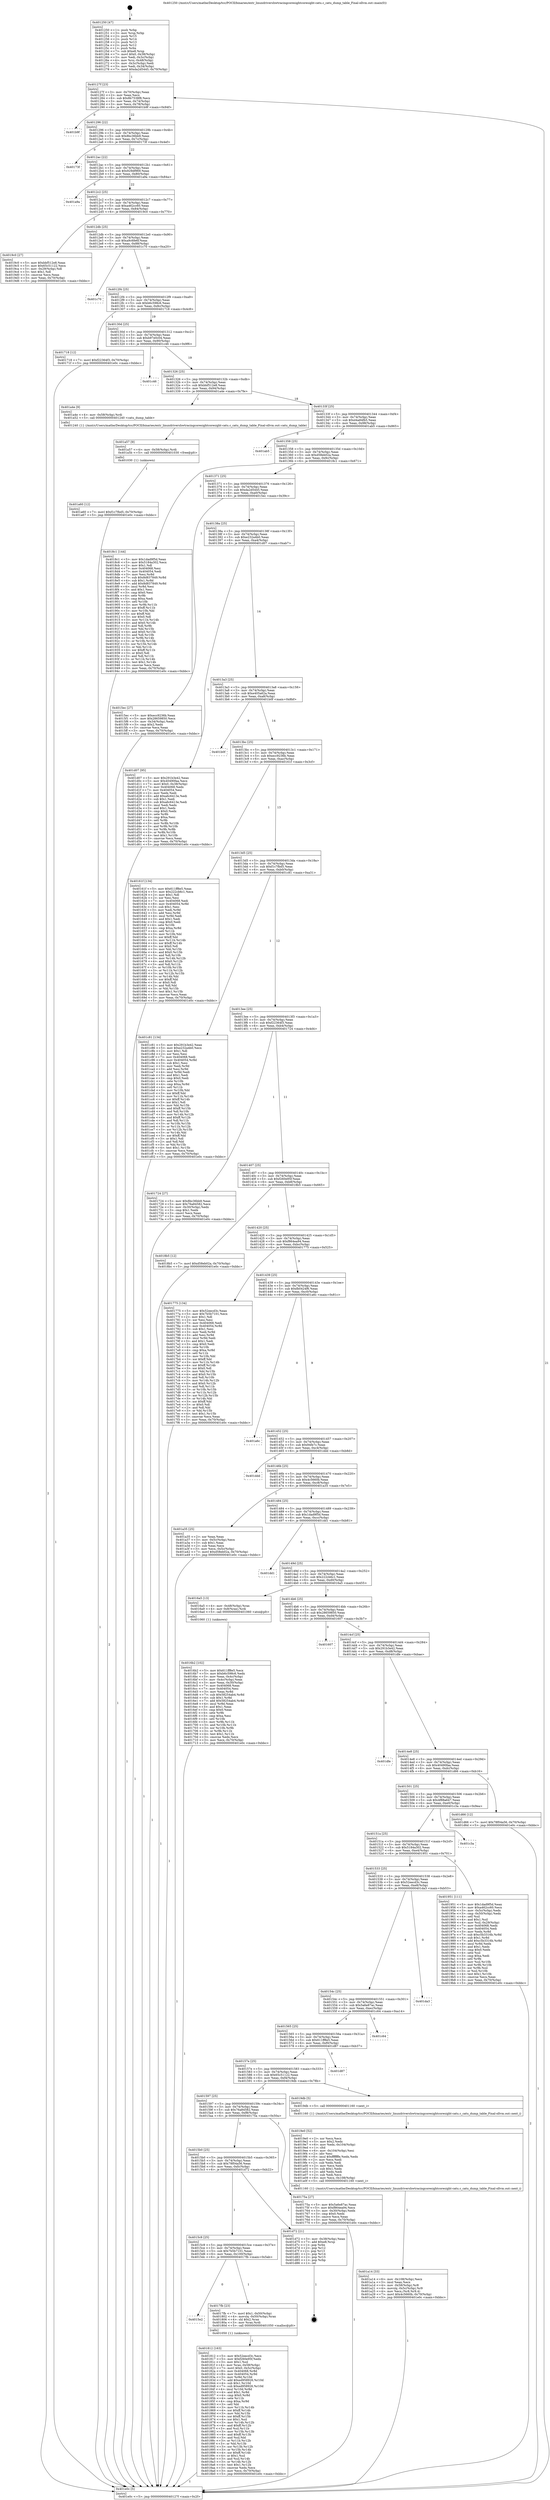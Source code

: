 digraph "0x401250" {
  label = "0x401250 (/mnt/c/Users/mathe/Desktop/tcc/POCII/binaries/extr_linuxdrivershwtracingcoresightcoresight-catu.c_catu_dump_table_Final-ollvm.out::main(0))"
  labelloc = "t"
  node[shape=record]

  Entry [label="",width=0.3,height=0.3,shape=circle,fillcolor=black,style=filled]
  "0x40127f" [label="{
     0x40127f [23]\l
     | [instrs]\l
     &nbsp;&nbsp;0x40127f \<+3\>: mov -0x70(%rbp),%eax\l
     &nbsp;&nbsp;0x401282 \<+2\>: mov %eax,%ecx\l
     &nbsp;&nbsp;0x401284 \<+6\>: sub $0x8b7538f8,%ecx\l
     &nbsp;&nbsp;0x40128a \<+3\>: mov %eax,-0x74(%rbp)\l
     &nbsp;&nbsp;0x40128d \<+3\>: mov %ecx,-0x78(%rbp)\l
     &nbsp;&nbsp;0x401290 \<+6\>: je 0000000000401b9f \<main+0x94f\>\l
  }"]
  "0x401b9f" [label="{
     0x401b9f\l
  }", style=dashed]
  "0x401296" [label="{
     0x401296 [22]\l
     | [instrs]\l
     &nbsp;&nbsp;0x401296 \<+5\>: jmp 000000000040129b \<main+0x4b\>\l
     &nbsp;&nbsp;0x40129b \<+3\>: mov -0x74(%rbp),%eax\l
     &nbsp;&nbsp;0x40129e \<+5\>: sub $0x8bc36bb9,%eax\l
     &nbsp;&nbsp;0x4012a3 \<+3\>: mov %eax,-0x7c(%rbp)\l
     &nbsp;&nbsp;0x4012a6 \<+6\>: je 000000000040173f \<main+0x4ef\>\l
  }"]
  Exit [label="",width=0.3,height=0.3,shape=circle,fillcolor=black,style=filled,peripheries=2]
  "0x40173f" [label="{
     0x40173f\l
  }", style=dashed]
  "0x4012ac" [label="{
     0x4012ac [22]\l
     | [instrs]\l
     &nbsp;&nbsp;0x4012ac \<+5\>: jmp 00000000004012b1 \<main+0x61\>\l
     &nbsp;&nbsp;0x4012b1 \<+3\>: mov -0x74(%rbp),%eax\l
     &nbsp;&nbsp;0x4012b4 \<+5\>: sub $0x929df969,%eax\l
     &nbsp;&nbsp;0x4012b9 \<+3\>: mov %eax,-0x80(%rbp)\l
     &nbsp;&nbsp;0x4012bc \<+6\>: je 0000000000401a9a \<main+0x84a\>\l
  }"]
  "0x401a60" [label="{
     0x401a60 [12]\l
     | [instrs]\l
     &nbsp;&nbsp;0x401a60 \<+7\>: movl $0xf1c7fbd5,-0x70(%rbp)\l
     &nbsp;&nbsp;0x401a67 \<+5\>: jmp 0000000000401e0c \<main+0xbbc\>\l
  }"]
  "0x401a9a" [label="{
     0x401a9a\l
  }", style=dashed]
  "0x4012c2" [label="{
     0x4012c2 [25]\l
     | [instrs]\l
     &nbsp;&nbsp;0x4012c2 \<+5\>: jmp 00000000004012c7 \<main+0x77\>\l
     &nbsp;&nbsp;0x4012c7 \<+3\>: mov -0x74(%rbp),%eax\l
     &nbsp;&nbsp;0x4012ca \<+5\>: sub $0xa462cc60,%eax\l
     &nbsp;&nbsp;0x4012cf \<+6\>: mov %eax,-0x84(%rbp)\l
     &nbsp;&nbsp;0x4012d5 \<+6\>: je 00000000004019c0 \<main+0x770\>\l
  }"]
  "0x401a57" [label="{
     0x401a57 [9]\l
     | [instrs]\l
     &nbsp;&nbsp;0x401a57 \<+4\>: mov -0x58(%rbp),%rdi\l
     &nbsp;&nbsp;0x401a5b \<+5\>: call 0000000000401030 \<free@plt\>\l
     | [calls]\l
     &nbsp;&nbsp;0x401030 \{1\} (unknown)\l
  }"]
  "0x4019c0" [label="{
     0x4019c0 [27]\l
     | [instrs]\l
     &nbsp;&nbsp;0x4019c0 \<+5\>: mov $0xbbf512e8,%eax\l
     &nbsp;&nbsp;0x4019c5 \<+5\>: mov $0x65c51122,%ecx\l
     &nbsp;&nbsp;0x4019ca \<+3\>: mov -0x29(%rbp),%dl\l
     &nbsp;&nbsp;0x4019cd \<+3\>: test $0x1,%dl\l
     &nbsp;&nbsp;0x4019d0 \<+3\>: cmovne %ecx,%eax\l
     &nbsp;&nbsp;0x4019d3 \<+3\>: mov %eax,-0x70(%rbp)\l
     &nbsp;&nbsp;0x4019d6 \<+5\>: jmp 0000000000401e0c \<main+0xbbc\>\l
  }"]
  "0x4012db" [label="{
     0x4012db [25]\l
     | [instrs]\l
     &nbsp;&nbsp;0x4012db \<+5\>: jmp 00000000004012e0 \<main+0x90\>\l
     &nbsp;&nbsp;0x4012e0 \<+3\>: mov -0x74(%rbp),%eax\l
     &nbsp;&nbsp;0x4012e3 \<+5\>: sub $0xa9c6fe6f,%eax\l
     &nbsp;&nbsp;0x4012e8 \<+6\>: mov %eax,-0x88(%rbp)\l
     &nbsp;&nbsp;0x4012ee \<+6\>: je 0000000000401c70 \<main+0xa20\>\l
  }"]
  "0x401a14" [label="{
     0x401a14 [33]\l
     | [instrs]\l
     &nbsp;&nbsp;0x401a14 \<+6\>: mov -0x108(%rbp),%ecx\l
     &nbsp;&nbsp;0x401a1a \<+3\>: imul %eax,%ecx\l
     &nbsp;&nbsp;0x401a1d \<+4\>: mov -0x58(%rbp),%r8\l
     &nbsp;&nbsp;0x401a21 \<+4\>: movslq -0x5c(%rbp),%r9\l
     &nbsp;&nbsp;0x401a25 \<+4\>: mov %ecx,(%r8,%r9,4)\l
     &nbsp;&nbsp;0x401a29 \<+7\>: movl $0x4c5660b,-0x70(%rbp)\l
     &nbsp;&nbsp;0x401a30 \<+5\>: jmp 0000000000401e0c \<main+0xbbc\>\l
  }"]
  "0x401c70" [label="{
     0x401c70\l
  }", style=dashed]
  "0x4012f4" [label="{
     0x4012f4 [25]\l
     | [instrs]\l
     &nbsp;&nbsp;0x4012f4 \<+5\>: jmp 00000000004012f9 \<main+0xa9\>\l
     &nbsp;&nbsp;0x4012f9 \<+3\>: mov -0x74(%rbp),%eax\l
     &nbsp;&nbsp;0x4012fc \<+5\>: sub $0xb6c598c6,%eax\l
     &nbsp;&nbsp;0x401301 \<+6\>: mov %eax,-0x8c(%rbp)\l
     &nbsp;&nbsp;0x401307 \<+6\>: je 0000000000401718 \<main+0x4c8\>\l
  }"]
  "0x4019e0" [label="{
     0x4019e0 [52]\l
     | [instrs]\l
     &nbsp;&nbsp;0x4019e0 \<+2\>: xor %ecx,%ecx\l
     &nbsp;&nbsp;0x4019e2 \<+5\>: mov $0x2,%edx\l
     &nbsp;&nbsp;0x4019e7 \<+6\>: mov %edx,-0x104(%rbp)\l
     &nbsp;&nbsp;0x4019ed \<+1\>: cltd\l
     &nbsp;&nbsp;0x4019ee \<+6\>: mov -0x104(%rbp),%esi\l
     &nbsp;&nbsp;0x4019f4 \<+2\>: idiv %esi\l
     &nbsp;&nbsp;0x4019f6 \<+6\>: imul $0xfffffffe,%edx,%edx\l
     &nbsp;&nbsp;0x4019fc \<+2\>: mov %ecx,%edi\l
     &nbsp;&nbsp;0x4019fe \<+2\>: sub %edx,%edi\l
     &nbsp;&nbsp;0x401a00 \<+2\>: mov %ecx,%edx\l
     &nbsp;&nbsp;0x401a02 \<+3\>: sub $0x1,%edx\l
     &nbsp;&nbsp;0x401a05 \<+2\>: add %edx,%edi\l
     &nbsp;&nbsp;0x401a07 \<+2\>: sub %edi,%ecx\l
     &nbsp;&nbsp;0x401a09 \<+6\>: mov %ecx,-0x108(%rbp)\l
     &nbsp;&nbsp;0x401a0f \<+5\>: call 0000000000401160 \<next_i\>\l
     | [calls]\l
     &nbsp;&nbsp;0x401160 \{1\} (/mnt/c/Users/mathe/Desktop/tcc/POCII/binaries/extr_linuxdrivershwtracingcoresightcoresight-catu.c_catu_dump_table_Final-ollvm.out::next_i)\l
  }"]
  "0x401718" [label="{
     0x401718 [12]\l
     | [instrs]\l
     &nbsp;&nbsp;0x401718 \<+7\>: movl $0xf22364f3,-0x70(%rbp)\l
     &nbsp;&nbsp;0x40171f \<+5\>: jmp 0000000000401e0c \<main+0xbbc\>\l
  }"]
  "0x40130d" [label="{
     0x40130d [25]\l
     | [instrs]\l
     &nbsp;&nbsp;0x40130d \<+5\>: jmp 0000000000401312 \<main+0xc2\>\l
     &nbsp;&nbsp;0x401312 \<+3\>: mov -0x74(%rbp),%eax\l
     &nbsp;&nbsp;0x401315 \<+5\>: sub $0xb97e0c04,%eax\l
     &nbsp;&nbsp;0x40131a \<+6\>: mov %eax,-0x90(%rbp)\l
     &nbsp;&nbsp;0x401320 \<+6\>: je 0000000000401c46 \<main+0x9f6\>\l
  }"]
  "0x401812" [label="{
     0x401812 [163]\l
     | [instrs]\l
     &nbsp;&nbsp;0x401812 \<+5\>: mov $0x52eecd3c,%ecx\l
     &nbsp;&nbsp;0x401817 \<+5\>: mov $0xf260e95f,%edx\l
     &nbsp;&nbsp;0x40181c \<+3\>: mov $0x1,%sil\l
     &nbsp;&nbsp;0x40181f \<+4\>: mov %rax,-0x58(%rbp)\l
     &nbsp;&nbsp;0x401823 \<+7\>: movl $0x0,-0x5c(%rbp)\l
     &nbsp;&nbsp;0x40182a \<+8\>: mov 0x404068,%r8d\l
     &nbsp;&nbsp;0x401832 \<+8\>: mov 0x404054,%r9d\l
     &nbsp;&nbsp;0x40183a \<+3\>: mov %r8d,%r10d\l
     &nbsp;&nbsp;0x40183d \<+7\>: add $0xed958926,%r10d\l
     &nbsp;&nbsp;0x401844 \<+4\>: sub $0x1,%r10d\l
     &nbsp;&nbsp;0x401848 \<+7\>: sub $0xed958926,%r10d\l
     &nbsp;&nbsp;0x40184f \<+4\>: imul %r10d,%r8d\l
     &nbsp;&nbsp;0x401853 \<+4\>: and $0x1,%r8d\l
     &nbsp;&nbsp;0x401857 \<+4\>: cmp $0x0,%r8d\l
     &nbsp;&nbsp;0x40185b \<+4\>: sete %r11b\l
     &nbsp;&nbsp;0x40185f \<+4\>: cmp $0xa,%r9d\l
     &nbsp;&nbsp;0x401863 \<+3\>: setl %bl\l
     &nbsp;&nbsp;0x401866 \<+3\>: mov %r11b,%r14b\l
     &nbsp;&nbsp;0x401869 \<+4\>: xor $0xff,%r14b\l
     &nbsp;&nbsp;0x40186d \<+3\>: mov %bl,%r15b\l
     &nbsp;&nbsp;0x401870 \<+4\>: xor $0xff,%r15b\l
     &nbsp;&nbsp;0x401874 \<+4\>: xor $0x1,%sil\l
     &nbsp;&nbsp;0x401878 \<+3\>: mov %r14b,%r12b\l
     &nbsp;&nbsp;0x40187b \<+4\>: and $0xff,%r12b\l
     &nbsp;&nbsp;0x40187f \<+3\>: and %sil,%r11b\l
     &nbsp;&nbsp;0x401882 \<+3\>: mov %r15b,%r13b\l
     &nbsp;&nbsp;0x401885 \<+4\>: and $0xff,%r13b\l
     &nbsp;&nbsp;0x401889 \<+3\>: and %sil,%bl\l
     &nbsp;&nbsp;0x40188c \<+3\>: or %r11b,%r12b\l
     &nbsp;&nbsp;0x40188f \<+3\>: or %bl,%r13b\l
     &nbsp;&nbsp;0x401892 \<+3\>: xor %r13b,%r12b\l
     &nbsp;&nbsp;0x401895 \<+3\>: or %r15b,%r14b\l
     &nbsp;&nbsp;0x401898 \<+4\>: xor $0xff,%r14b\l
     &nbsp;&nbsp;0x40189c \<+4\>: or $0x1,%sil\l
     &nbsp;&nbsp;0x4018a0 \<+3\>: and %sil,%r14b\l
     &nbsp;&nbsp;0x4018a3 \<+3\>: or %r14b,%r12b\l
     &nbsp;&nbsp;0x4018a6 \<+4\>: test $0x1,%r12b\l
     &nbsp;&nbsp;0x4018aa \<+3\>: cmovne %edx,%ecx\l
     &nbsp;&nbsp;0x4018ad \<+3\>: mov %ecx,-0x70(%rbp)\l
     &nbsp;&nbsp;0x4018b0 \<+5\>: jmp 0000000000401e0c \<main+0xbbc\>\l
  }"]
  "0x401c46" [label="{
     0x401c46\l
  }", style=dashed]
  "0x401326" [label="{
     0x401326 [25]\l
     | [instrs]\l
     &nbsp;&nbsp;0x401326 \<+5\>: jmp 000000000040132b \<main+0xdb\>\l
     &nbsp;&nbsp;0x40132b \<+3\>: mov -0x74(%rbp),%eax\l
     &nbsp;&nbsp;0x40132e \<+5\>: sub $0xbbf512e8,%eax\l
     &nbsp;&nbsp;0x401333 \<+6\>: mov %eax,-0x94(%rbp)\l
     &nbsp;&nbsp;0x401339 \<+6\>: je 0000000000401a4e \<main+0x7fe\>\l
  }"]
  "0x4015e2" [label="{
     0x4015e2\l
  }", style=dashed]
  "0x401a4e" [label="{
     0x401a4e [9]\l
     | [instrs]\l
     &nbsp;&nbsp;0x401a4e \<+4\>: mov -0x58(%rbp),%rdi\l
     &nbsp;&nbsp;0x401a52 \<+5\>: call 0000000000401240 \<catu_dump_table\>\l
     | [calls]\l
     &nbsp;&nbsp;0x401240 \{1\} (/mnt/c/Users/mathe/Desktop/tcc/POCII/binaries/extr_linuxdrivershwtracingcoresightcoresight-catu.c_catu_dump_table_Final-ollvm.out::catu_dump_table)\l
  }"]
  "0x40133f" [label="{
     0x40133f [25]\l
     | [instrs]\l
     &nbsp;&nbsp;0x40133f \<+5\>: jmp 0000000000401344 \<main+0xf4\>\l
     &nbsp;&nbsp;0x401344 \<+3\>: mov -0x74(%rbp),%eax\l
     &nbsp;&nbsp;0x401347 \<+5\>: sub $0xd4a84fb5,%eax\l
     &nbsp;&nbsp;0x40134c \<+6\>: mov %eax,-0x98(%rbp)\l
     &nbsp;&nbsp;0x401352 \<+6\>: je 0000000000401ab5 \<main+0x865\>\l
  }"]
  "0x4017fb" [label="{
     0x4017fb [23]\l
     | [instrs]\l
     &nbsp;&nbsp;0x4017fb \<+7\>: movl $0x1,-0x50(%rbp)\l
     &nbsp;&nbsp;0x401802 \<+4\>: movslq -0x50(%rbp),%rax\l
     &nbsp;&nbsp;0x401806 \<+4\>: shl $0x2,%rax\l
     &nbsp;&nbsp;0x40180a \<+3\>: mov %rax,%rdi\l
     &nbsp;&nbsp;0x40180d \<+5\>: call 0000000000401050 \<malloc@plt\>\l
     | [calls]\l
     &nbsp;&nbsp;0x401050 \{1\} (unknown)\l
  }"]
  "0x401ab5" [label="{
     0x401ab5\l
  }", style=dashed]
  "0x401358" [label="{
     0x401358 [25]\l
     | [instrs]\l
     &nbsp;&nbsp;0x401358 \<+5\>: jmp 000000000040135d \<main+0x10d\>\l
     &nbsp;&nbsp;0x40135d \<+3\>: mov -0x74(%rbp),%eax\l
     &nbsp;&nbsp;0x401360 \<+5\>: sub $0xd58eb02a,%eax\l
     &nbsp;&nbsp;0x401365 \<+6\>: mov %eax,-0x9c(%rbp)\l
     &nbsp;&nbsp;0x40136b \<+6\>: je 00000000004018c1 \<main+0x671\>\l
  }"]
  "0x4015c9" [label="{
     0x4015c9 [25]\l
     | [instrs]\l
     &nbsp;&nbsp;0x4015c9 \<+5\>: jmp 00000000004015ce \<main+0x37e\>\l
     &nbsp;&nbsp;0x4015ce \<+3\>: mov -0x74(%rbp),%eax\l
     &nbsp;&nbsp;0x4015d1 \<+5\>: sub $0x7b5b7101,%eax\l
     &nbsp;&nbsp;0x4015d6 \<+6\>: mov %eax,-0x100(%rbp)\l
     &nbsp;&nbsp;0x4015dc \<+6\>: je 00000000004017fb \<main+0x5ab\>\l
  }"]
  "0x4018c1" [label="{
     0x4018c1 [144]\l
     | [instrs]\l
     &nbsp;&nbsp;0x4018c1 \<+5\>: mov $0x1dad9f5d,%eax\l
     &nbsp;&nbsp;0x4018c6 \<+5\>: mov $0x5184a302,%ecx\l
     &nbsp;&nbsp;0x4018cb \<+2\>: mov $0x1,%dl\l
     &nbsp;&nbsp;0x4018cd \<+7\>: mov 0x404068,%esi\l
     &nbsp;&nbsp;0x4018d4 \<+7\>: mov 0x404054,%edi\l
     &nbsp;&nbsp;0x4018db \<+3\>: mov %esi,%r8d\l
     &nbsp;&nbsp;0x4018de \<+7\>: sub $0x8d837849,%r8d\l
     &nbsp;&nbsp;0x4018e5 \<+4\>: sub $0x1,%r8d\l
     &nbsp;&nbsp;0x4018e9 \<+7\>: add $0x8d837849,%r8d\l
     &nbsp;&nbsp;0x4018f0 \<+4\>: imul %r8d,%esi\l
     &nbsp;&nbsp;0x4018f4 \<+3\>: and $0x1,%esi\l
     &nbsp;&nbsp;0x4018f7 \<+3\>: cmp $0x0,%esi\l
     &nbsp;&nbsp;0x4018fa \<+4\>: sete %r9b\l
     &nbsp;&nbsp;0x4018fe \<+3\>: cmp $0xa,%edi\l
     &nbsp;&nbsp;0x401901 \<+4\>: setl %r10b\l
     &nbsp;&nbsp;0x401905 \<+3\>: mov %r9b,%r11b\l
     &nbsp;&nbsp;0x401908 \<+4\>: xor $0xff,%r11b\l
     &nbsp;&nbsp;0x40190c \<+3\>: mov %r10b,%bl\l
     &nbsp;&nbsp;0x40190f \<+3\>: xor $0xff,%bl\l
     &nbsp;&nbsp;0x401912 \<+3\>: xor $0x0,%dl\l
     &nbsp;&nbsp;0x401915 \<+3\>: mov %r11b,%r14b\l
     &nbsp;&nbsp;0x401918 \<+4\>: and $0x0,%r14b\l
     &nbsp;&nbsp;0x40191c \<+3\>: and %dl,%r9b\l
     &nbsp;&nbsp;0x40191f \<+3\>: mov %bl,%r15b\l
     &nbsp;&nbsp;0x401922 \<+4\>: and $0x0,%r15b\l
     &nbsp;&nbsp;0x401926 \<+3\>: and %dl,%r10b\l
     &nbsp;&nbsp;0x401929 \<+3\>: or %r9b,%r14b\l
     &nbsp;&nbsp;0x40192c \<+3\>: or %r10b,%r15b\l
     &nbsp;&nbsp;0x40192f \<+3\>: xor %r15b,%r14b\l
     &nbsp;&nbsp;0x401932 \<+3\>: or %bl,%r11b\l
     &nbsp;&nbsp;0x401935 \<+4\>: xor $0xff,%r11b\l
     &nbsp;&nbsp;0x401939 \<+3\>: or $0x0,%dl\l
     &nbsp;&nbsp;0x40193c \<+3\>: and %dl,%r11b\l
     &nbsp;&nbsp;0x40193f \<+3\>: or %r11b,%r14b\l
     &nbsp;&nbsp;0x401942 \<+4\>: test $0x1,%r14b\l
     &nbsp;&nbsp;0x401946 \<+3\>: cmovne %ecx,%eax\l
     &nbsp;&nbsp;0x401949 \<+3\>: mov %eax,-0x70(%rbp)\l
     &nbsp;&nbsp;0x40194c \<+5\>: jmp 0000000000401e0c \<main+0xbbc\>\l
  }"]
  "0x401371" [label="{
     0x401371 [25]\l
     | [instrs]\l
     &nbsp;&nbsp;0x401371 \<+5\>: jmp 0000000000401376 \<main+0x126\>\l
     &nbsp;&nbsp;0x401376 \<+3\>: mov -0x74(%rbp),%eax\l
     &nbsp;&nbsp;0x401379 \<+5\>: sub $0xda2d5445,%eax\l
     &nbsp;&nbsp;0x40137e \<+6\>: mov %eax,-0xa0(%rbp)\l
     &nbsp;&nbsp;0x401384 \<+6\>: je 00000000004015ec \<main+0x39c\>\l
  }"]
  "0x401d72" [label="{
     0x401d72 [21]\l
     | [instrs]\l
     &nbsp;&nbsp;0x401d72 \<+3\>: mov -0x38(%rbp),%eax\l
     &nbsp;&nbsp;0x401d75 \<+7\>: add $0xe8,%rsp\l
     &nbsp;&nbsp;0x401d7c \<+1\>: pop %rbx\l
     &nbsp;&nbsp;0x401d7d \<+2\>: pop %r12\l
     &nbsp;&nbsp;0x401d7f \<+2\>: pop %r13\l
     &nbsp;&nbsp;0x401d81 \<+2\>: pop %r14\l
     &nbsp;&nbsp;0x401d83 \<+2\>: pop %r15\l
     &nbsp;&nbsp;0x401d85 \<+1\>: pop %rbp\l
     &nbsp;&nbsp;0x401d86 \<+1\>: ret\l
  }"]
  "0x4015ec" [label="{
     0x4015ec [27]\l
     | [instrs]\l
     &nbsp;&nbsp;0x4015ec \<+5\>: mov $0xecc9236b,%eax\l
     &nbsp;&nbsp;0x4015f1 \<+5\>: mov $0x28659850,%ecx\l
     &nbsp;&nbsp;0x4015f6 \<+3\>: mov -0x34(%rbp),%edx\l
     &nbsp;&nbsp;0x4015f9 \<+3\>: cmp $0x2,%edx\l
     &nbsp;&nbsp;0x4015fc \<+3\>: cmovne %ecx,%eax\l
     &nbsp;&nbsp;0x4015ff \<+3\>: mov %eax,-0x70(%rbp)\l
     &nbsp;&nbsp;0x401602 \<+5\>: jmp 0000000000401e0c \<main+0xbbc\>\l
  }"]
  "0x40138a" [label="{
     0x40138a [25]\l
     | [instrs]\l
     &nbsp;&nbsp;0x40138a \<+5\>: jmp 000000000040138f \<main+0x13f\>\l
     &nbsp;&nbsp;0x40138f \<+3\>: mov -0x74(%rbp),%eax\l
     &nbsp;&nbsp;0x401392 \<+5\>: sub $0xe232a4b0,%eax\l
     &nbsp;&nbsp;0x401397 \<+6\>: mov %eax,-0xa4(%rbp)\l
     &nbsp;&nbsp;0x40139d \<+6\>: je 0000000000401d07 \<main+0xab7\>\l
  }"]
  "0x401e0c" [label="{
     0x401e0c [5]\l
     | [instrs]\l
     &nbsp;&nbsp;0x401e0c \<+5\>: jmp 000000000040127f \<main+0x2f\>\l
  }"]
  "0x401250" [label="{
     0x401250 [47]\l
     | [instrs]\l
     &nbsp;&nbsp;0x401250 \<+1\>: push %rbp\l
     &nbsp;&nbsp;0x401251 \<+3\>: mov %rsp,%rbp\l
     &nbsp;&nbsp;0x401254 \<+2\>: push %r15\l
     &nbsp;&nbsp;0x401256 \<+2\>: push %r14\l
     &nbsp;&nbsp;0x401258 \<+2\>: push %r13\l
     &nbsp;&nbsp;0x40125a \<+2\>: push %r12\l
     &nbsp;&nbsp;0x40125c \<+1\>: push %rbx\l
     &nbsp;&nbsp;0x40125d \<+7\>: sub $0xe8,%rsp\l
     &nbsp;&nbsp;0x401264 \<+7\>: movl $0x0,-0x38(%rbp)\l
     &nbsp;&nbsp;0x40126b \<+3\>: mov %edi,-0x3c(%rbp)\l
     &nbsp;&nbsp;0x40126e \<+4\>: mov %rsi,-0x48(%rbp)\l
     &nbsp;&nbsp;0x401272 \<+3\>: mov -0x3c(%rbp),%edi\l
     &nbsp;&nbsp;0x401275 \<+3\>: mov %edi,-0x34(%rbp)\l
     &nbsp;&nbsp;0x401278 \<+7\>: movl $0xda2d5445,-0x70(%rbp)\l
  }"]
  "0x4015b0" [label="{
     0x4015b0 [25]\l
     | [instrs]\l
     &nbsp;&nbsp;0x4015b0 \<+5\>: jmp 00000000004015b5 \<main+0x365\>\l
     &nbsp;&nbsp;0x4015b5 \<+3\>: mov -0x74(%rbp),%eax\l
     &nbsp;&nbsp;0x4015b8 \<+5\>: sub $0x78f04a56,%eax\l
     &nbsp;&nbsp;0x4015bd \<+6\>: mov %eax,-0xfc(%rbp)\l
     &nbsp;&nbsp;0x4015c3 \<+6\>: je 0000000000401d72 \<main+0xb22\>\l
  }"]
  "0x401d07" [label="{
     0x401d07 [95]\l
     | [instrs]\l
     &nbsp;&nbsp;0x401d07 \<+5\>: mov $0x291b3e42,%eax\l
     &nbsp;&nbsp;0x401d0c \<+5\>: mov $0x40490faa,%ecx\l
     &nbsp;&nbsp;0x401d11 \<+7\>: movl $0x0,-0x38(%rbp)\l
     &nbsp;&nbsp;0x401d18 \<+7\>: mov 0x404068,%edx\l
     &nbsp;&nbsp;0x401d1f \<+7\>: mov 0x404054,%esi\l
     &nbsp;&nbsp;0x401d26 \<+2\>: mov %edx,%edi\l
     &nbsp;&nbsp;0x401d28 \<+6\>: add $0xa6c6413e,%edi\l
     &nbsp;&nbsp;0x401d2e \<+3\>: sub $0x1,%edi\l
     &nbsp;&nbsp;0x401d31 \<+6\>: sub $0xa6c6413e,%edi\l
     &nbsp;&nbsp;0x401d37 \<+3\>: imul %edi,%edx\l
     &nbsp;&nbsp;0x401d3a \<+3\>: and $0x1,%edx\l
     &nbsp;&nbsp;0x401d3d \<+3\>: cmp $0x0,%edx\l
     &nbsp;&nbsp;0x401d40 \<+4\>: sete %r8b\l
     &nbsp;&nbsp;0x401d44 \<+3\>: cmp $0xa,%esi\l
     &nbsp;&nbsp;0x401d47 \<+4\>: setl %r9b\l
     &nbsp;&nbsp;0x401d4b \<+3\>: mov %r8b,%r10b\l
     &nbsp;&nbsp;0x401d4e \<+3\>: and %r9b,%r10b\l
     &nbsp;&nbsp;0x401d51 \<+3\>: xor %r9b,%r8b\l
     &nbsp;&nbsp;0x401d54 \<+3\>: or %r8b,%r10b\l
     &nbsp;&nbsp;0x401d57 \<+4\>: test $0x1,%r10b\l
     &nbsp;&nbsp;0x401d5b \<+3\>: cmovne %ecx,%eax\l
     &nbsp;&nbsp;0x401d5e \<+3\>: mov %eax,-0x70(%rbp)\l
     &nbsp;&nbsp;0x401d61 \<+5\>: jmp 0000000000401e0c \<main+0xbbc\>\l
  }"]
  "0x4013a3" [label="{
     0x4013a3 [25]\l
     | [instrs]\l
     &nbsp;&nbsp;0x4013a3 \<+5\>: jmp 00000000004013a8 \<main+0x158\>\l
     &nbsp;&nbsp;0x4013a8 \<+3\>: mov -0x74(%rbp),%eax\l
     &nbsp;&nbsp;0x4013ab \<+5\>: sub $0xe405a62a,%eax\l
     &nbsp;&nbsp;0x4013b0 \<+6\>: mov %eax,-0xa8(%rbp)\l
     &nbsp;&nbsp;0x4013b6 \<+6\>: je 0000000000401b0f \<main+0x8bf\>\l
  }"]
  "0x40175a" [label="{
     0x40175a [27]\l
     | [instrs]\l
     &nbsp;&nbsp;0x40175a \<+5\>: mov $0x5a6e87ac,%eax\l
     &nbsp;&nbsp;0x40175f \<+5\>: mov $0xf864ea94,%ecx\l
     &nbsp;&nbsp;0x401764 \<+3\>: mov -0x30(%rbp),%edx\l
     &nbsp;&nbsp;0x401767 \<+3\>: cmp $0x0,%edx\l
     &nbsp;&nbsp;0x40176a \<+3\>: cmove %ecx,%eax\l
     &nbsp;&nbsp;0x40176d \<+3\>: mov %eax,-0x70(%rbp)\l
     &nbsp;&nbsp;0x401770 \<+5\>: jmp 0000000000401e0c \<main+0xbbc\>\l
  }"]
  "0x401b0f" [label="{
     0x401b0f\l
  }", style=dashed]
  "0x4013bc" [label="{
     0x4013bc [25]\l
     | [instrs]\l
     &nbsp;&nbsp;0x4013bc \<+5\>: jmp 00000000004013c1 \<main+0x171\>\l
     &nbsp;&nbsp;0x4013c1 \<+3\>: mov -0x74(%rbp),%eax\l
     &nbsp;&nbsp;0x4013c4 \<+5\>: sub $0xecc9236b,%eax\l
     &nbsp;&nbsp;0x4013c9 \<+6\>: mov %eax,-0xac(%rbp)\l
     &nbsp;&nbsp;0x4013cf \<+6\>: je 000000000040161f \<main+0x3cf\>\l
  }"]
  "0x401597" [label="{
     0x401597 [25]\l
     | [instrs]\l
     &nbsp;&nbsp;0x401597 \<+5\>: jmp 000000000040159c \<main+0x34c\>\l
     &nbsp;&nbsp;0x40159c \<+3\>: mov -0x74(%rbp),%eax\l
     &nbsp;&nbsp;0x40159f \<+5\>: sub $0x76a84582,%eax\l
     &nbsp;&nbsp;0x4015a4 \<+6\>: mov %eax,-0xf8(%rbp)\l
     &nbsp;&nbsp;0x4015aa \<+6\>: je 000000000040175a \<main+0x50a\>\l
  }"]
  "0x40161f" [label="{
     0x40161f [134]\l
     | [instrs]\l
     &nbsp;&nbsp;0x40161f \<+5\>: mov $0x611ff8e5,%eax\l
     &nbsp;&nbsp;0x401624 \<+5\>: mov $0x222cb6c1,%ecx\l
     &nbsp;&nbsp;0x401629 \<+2\>: mov $0x1,%dl\l
     &nbsp;&nbsp;0x40162b \<+2\>: xor %esi,%esi\l
     &nbsp;&nbsp;0x40162d \<+7\>: mov 0x404068,%edi\l
     &nbsp;&nbsp;0x401634 \<+8\>: mov 0x404054,%r8d\l
     &nbsp;&nbsp;0x40163c \<+3\>: sub $0x1,%esi\l
     &nbsp;&nbsp;0x40163f \<+3\>: mov %edi,%r9d\l
     &nbsp;&nbsp;0x401642 \<+3\>: add %esi,%r9d\l
     &nbsp;&nbsp;0x401645 \<+4\>: imul %r9d,%edi\l
     &nbsp;&nbsp;0x401649 \<+3\>: and $0x1,%edi\l
     &nbsp;&nbsp;0x40164c \<+3\>: cmp $0x0,%edi\l
     &nbsp;&nbsp;0x40164f \<+4\>: sete %r10b\l
     &nbsp;&nbsp;0x401653 \<+4\>: cmp $0xa,%r8d\l
     &nbsp;&nbsp;0x401657 \<+4\>: setl %r11b\l
     &nbsp;&nbsp;0x40165b \<+3\>: mov %r10b,%bl\l
     &nbsp;&nbsp;0x40165e \<+3\>: xor $0xff,%bl\l
     &nbsp;&nbsp;0x401661 \<+3\>: mov %r11b,%r14b\l
     &nbsp;&nbsp;0x401664 \<+4\>: xor $0xff,%r14b\l
     &nbsp;&nbsp;0x401668 \<+3\>: xor $0x0,%dl\l
     &nbsp;&nbsp;0x40166b \<+3\>: mov %bl,%r15b\l
     &nbsp;&nbsp;0x40166e \<+4\>: and $0x0,%r15b\l
     &nbsp;&nbsp;0x401672 \<+3\>: and %dl,%r10b\l
     &nbsp;&nbsp;0x401675 \<+3\>: mov %r14b,%r12b\l
     &nbsp;&nbsp;0x401678 \<+4\>: and $0x0,%r12b\l
     &nbsp;&nbsp;0x40167c \<+3\>: and %dl,%r11b\l
     &nbsp;&nbsp;0x40167f \<+3\>: or %r10b,%r15b\l
     &nbsp;&nbsp;0x401682 \<+3\>: or %r11b,%r12b\l
     &nbsp;&nbsp;0x401685 \<+3\>: xor %r12b,%r15b\l
     &nbsp;&nbsp;0x401688 \<+3\>: or %r14b,%bl\l
     &nbsp;&nbsp;0x40168b \<+3\>: xor $0xff,%bl\l
     &nbsp;&nbsp;0x40168e \<+3\>: or $0x0,%dl\l
     &nbsp;&nbsp;0x401691 \<+2\>: and %dl,%bl\l
     &nbsp;&nbsp;0x401693 \<+3\>: or %bl,%r15b\l
     &nbsp;&nbsp;0x401696 \<+4\>: test $0x1,%r15b\l
     &nbsp;&nbsp;0x40169a \<+3\>: cmovne %ecx,%eax\l
     &nbsp;&nbsp;0x40169d \<+3\>: mov %eax,-0x70(%rbp)\l
     &nbsp;&nbsp;0x4016a0 \<+5\>: jmp 0000000000401e0c \<main+0xbbc\>\l
  }"]
  "0x4013d5" [label="{
     0x4013d5 [25]\l
     | [instrs]\l
     &nbsp;&nbsp;0x4013d5 \<+5\>: jmp 00000000004013da \<main+0x18a\>\l
     &nbsp;&nbsp;0x4013da \<+3\>: mov -0x74(%rbp),%eax\l
     &nbsp;&nbsp;0x4013dd \<+5\>: sub $0xf1c7fbd5,%eax\l
     &nbsp;&nbsp;0x4013e2 \<+6\>: mov %eax,-0xb0(%rbp)\l
     &nbsp;&nbsp;0x4013e8 \<+6\>: je 0000000000401c81 \<main+0xa31\>\l
  }"]
  "0x4019db" [label="{
     0x4019db [5]\l
     | [instrs]\l
     &nbsp;&nbsp;0x4019db \<+5\>: call 0000000000401160 \<next_i\>\l
     | [calls]\l
     &nbsp;&nbsp;0x401160 \{1\} (/mnt/c/Users/mathe/Desktop/tcc/POCII/binaries/extr_linuxdrivershwtracingcoresightcoresight-catu.c_catu_dump_table_Final-ollvm.out::next_i)\l
  }"]
  "0x401c81" [label="{
     0x401c81 [134]\l
     | [instrs]\l
     &nbsp;&nbsp;0x401c81 \<+5\>: mov $0x291b3e42,%eax\l
     &nbsp;&nbsp;0x401c86 \<+5\>: mov $0xe232a4b0,%ecx\l
     &nbsp;&nbsp;0x401c8b \<+2\>: mov $0x1,%dl\l
     &nbsp;&nbsp;0x401c8d \<+2\>: xor %esi,%esi\l
     &nbsp;&nbsp;0x401c8f \<+7\>: mov 0x404068,%edi\l
     &nbsp;&nbsp;0x401c96 \<+8\>: mov 0x404054,%r8d\l
     &nbsp;&nbsp;0x401c9e \<+3\>: sub $0x1,%esi\l
     &nbsp;&nbsp;0x401ca1 \<+3\>: mov %edi,%r9d\l
     &nbsp;&nbsp;0x401ca4 \<+3\>: add %esi,%r9d\l
     &nbsp;&nbsp;0x401ca7 \<+4\>: imul %r9d,%edi\l
     &nbsp;&nbsp;0x401cab \<+3\>: and $0x1,%edi\l
     &nbsp;&nbsp;0x401cae \<+3\>: cmp $0x0,%edi\l
     &nbsp;&nbsp;0x401cb1 \<+4\>: sete %r10b\l
     &nbsp;&nbsp;0x401cb5 \<+4\>: cmp $0xa,%r8d\l
     &nbsp;&nbsp;0x401cb9 \<+4\>: setl %r11b\l
     &nbsp;&nbsp;0x401cbd \<+3\>: mov %r10b,%bl\l
     &nbsp;&nbsp;0x401cc0 \<+3\>: xor $0xff,%bl\l
     &nbsp;&nbsp;0x401cc3 \<+3\>: mov %r11b,%r14b\l
     &nbsp;&nbsp;0x401cc6 \<+4\>: xor $0xff,%r14b\l
     &nbsp;&nbsp;0x401cca \<+3\>: xor $0x1,%dl\l
     &nbsp;&nbsp;0x401ccd \<+3\>: mov %bl,%r15b\l
     &nbsp;&nbsp;0x401cd0 \<+4\>: and $0xff,%r15b\l
     &nbsp;&nbsp;0x401cd4 \<+3\>: and %dl,%r10b\l
     &nbsp;&nbsp;0x401cd7 \<+3\>: mov %r14b,%r12b\l
     &nbsp;&nbsp;0x401cda \<+4\>: and $0xff,%r12b\l
     &nbsp;&nbsp;0x401cde \<+3\>: and %dl,%r11b\l
     &nbsp;&nbsp;0x401ce1 \<+3\>: or %r10b,%r15b\l
     &nbsp;&nbsp;0x401ce4 \<+3\>: or %r11b,%r12b\l
     &nbsp;&nbsp;0x401ce7 \<+3\>: xor %r12b,%r15b\l
     &nbsp;&nbsp;0x401cea \<+3\>: or %r14b,%bl\l
     &nbsp;&nbsp;0x401ced \<+3\>: xor $0xff,%bl\l
     &nbsp;&nbsp;0x401cf0 \<+3\>: or $0x1,%dl\l
     &nbsp;&nbsp;0x401cf3 \<+2\>: and %dl,%bl\l
     &nbsp;&nbsp;0x401cf5 \<+3\>: or %bl,%r15b\l
     &nbsp;&nbsp;0x401cf8 \<+4\>: test $0x1,%r15b\l
     &nbsp;&nbsp;0x401cfc \<+3\>: cmovne %ecx,%eax\l
     &nbsp;&nbsp;0x401cff \<+3\>: mov %eax,-0x70(%rbp)\l
     &nbsp;&nbsp;0x401d02 \<+5\>: jmp 0000000000401e0c \<main+0xbbc\>\l
  }"]
  "0x4013ee" [label="{
     0x4013ee [25]\l
     | [instrs]\l
     &nbsp;&nbsp;0x4013ee \<+5\>: jmp 00000000004013f3 \<main+0x1a3\>\l
     &nbsp;&nbsp;0x4013f3 \<+3\>: mov -0x74(%rbp),%eax\l
     &nbsp;&nbsp;0x4013f6 \<+5\>: sub $0xf22364f3,%eax\l
     &nbsp;&nbsp;0x4013fb \<+6\>: mov %eax,-0xb4(%rbp)\l
     &nbsp;&nbsp;0x401401 \<+6\>: je 0000000000401724 \<main+0x4d4\>\l
  }"]
  "0x40157e" [label="{
     0x40157e [25]\l
     | [instrs]\l
     &nbsp;&nbsp;0x40157e \<+5\>: jmp 0000000000401583 \<main+0x333\>\l
     &nbsp;&nbsp;0x401583 \<+3\>: mov -0x74(%rbp),%eax\l
     &nbsp;&nbsp;0x401586 \<+5\>: sub $0x65c51122,%eax\l
     &nbsp;&nbsp;0x40158b \<+6\>: mov %eax,-0xf4(%rbp)\l
     &nbsp;&nbsp;0x401591 \<+6\>: je 00000000004019db \<main+0x78b\>\l
  }"]
  "0x401724" [label="{
     0x401724 [27]\l
     | [instrs]\l
     &nbsp;&nbsp;0x401724 \<+5\>: mov $0x8bc36bb9,%eax\l
     &nbsp;&nbsp;0x401729 \<+5\>: mov $0x76a84582,%ecx\l
     &nbsp;&nbsp;0x40172e \<+3\>: mov -0x30(%rbp),%edx\l
     &nbsp;&nbsp;0x401731 \<+3\>: cmp $0x1,%edx\l
     &nbsp;&nbsp;0x401734 \<+3\>: cmovl %ecx,%eax\l
     &nbsp;&nbsp;0x401737 \<+3\>: mov %eax,-0x70(%rbp)\l
     &nbsp;&nbsp;0x40173a \<+5\>: jmp 0000000000401e0c \<main+0xbbc\>\l
  }"]
  "0x401407" [label="{
     0x401407 [25]\l
     | [instrs]\l
     &nbsp;&nbsp;0x401407 \<+5\>: jmp 000000000040140c \<main+0x1bc\>\l
     &nbsp;&nbsp;0x40140c \<+3\>: mov -0x74(%rbp),%eax\l
     &nbsp;&nbsp;0x40140f \<+5\>: sub $0xf260e95f,%eax\l
     &nbsp;&nbsp;0x401414 \<+6\>: mov %eax,-0xb8(%rbp)\l
     &nbsp;&nbsp;0x40141a \<+6\>: je 00000000004018b5 \<main+0x665\>\l
  }"]
  "0x401d87" [label="{
     0x401d87\l
  }", style=dashed]
  "0x4018b5" [label="{
     0x4018b5 [12]\l
     | [instrs]\l
     &nbsp;&nbsp;0x4018b5 \<+7\>: movl $0xd58eb02a,-0x70(%rbp)\l
     &nbsp;&nbsp;0x4018bc \<+5\>: jmp 0000000000401e0c \<main+0xbbc\>\l
  }"]
  "0x401420" [label="{
     0x401420 [25]\l
     | [instrs]\l
     &nbsp;&nbsp;0x401420 \<+5\>: jmp 0000000000401425 \<main+0x1d5\>\l
     &nbsp;&nbsp;0x401425 \<+3\>: mov -0x74(%rbp),%eax\l
     &nbsp;&nbsp;0x401428 \<+5\>: sub $0xf864ea94,%eax\l
     &nbsp;&nbsp;0x40142d \<+6\>: mov %eax,-0xbc(%rbp)\l
     &nbsp;&nbsp;0x401433 \<+6\>: je 0000000000401775 \<main+0x525\>\l
  }"]
  "0x401565" [label="{
     0x401565 [25]\l
     | [instrs]\l
     &nbsp;&nbsp;0x401565 \<+5\>: jmp 000000000040156a \<main+0x31a\>\l
     &nbsp;&nbsp;0x40156a \<+3\>: mov -0x74(%rbp),%eax\l
     &nbsp;&nbsp;0x40156d \<+5\>: sub $0x611ff8e5,%eax\l
     &nbsp;&nbsp;0x401572 \<+6\>: mov %eax,-0xf0(%rbp)\l
     &nbsp;&nbsp;0x401578 \<+6\>: je 0000000000401d87 \<main+0xb37\>\l
  }"]
  "0x401775" [label="{
     0x401775 [134]\l
     | [instrs]\l
     &nbsp;&nbsp;0x401775 \<+5\>: mov $0x52eecd3c,%eax\l
     &nbsp;&nbsp;0x40177a \<+5\>: mov $0x7b5b7101,%ecx\l
     &nbsp;&nbsp;0x40177f \<+2\>: mov $0x1,%dl\l
     &nbsp;&nbsp;0x401781 \<+2\>: xor %esi,%esi\l
     &nbsp;&nbsp;0x401783 \<+7\>: mov 0x404068,%edi\l
     &nbsp;&nbsp;0x40178a \<+8\>: mov 0x404054,%r8d\l
     &nbsp;&nbsp;0x401792 \<+3\>: sub $0x1,%esi\l
     &nbsp;&nbsp;0x401795 \<+3\>: mov %edi,%r9d\l
     &nbsp;&nbsp;0x401798 \<+3\>: add %esi,%r9d\l
     &nbsp;&nbsp;0x40179b \<+4\>: imul %r9d,%edi\l
     &nbsp;&nbsp;0x40179f \<+3\>: and $0x1,%edi\l
     &nbsp;&nbsp;0x4017a2 \<+3\>: cmp $0x0,%edi\l
     &nbsp;&nbsp;0x4017a5 \<+4\>: sete %r10b\l
     &nbsp;&nbsp;0x4017a9 \<+4\>: cmp $0xa,%r8d\l
     &nbsp;&nbsp;0x4017ad \<+4\>: setl %r11b\l
     &nbsp;&nbsp;0x4017b1 \<+3\>: mov %r10b,%bl\l
     &nbsp;&nbsp;0x4017b4 \<+3\>: xor $0xff,%bl\l
     &nbsp;&nbsp;0x4017b7 \<+3\>: mov %r11b,%r14b\l
     &nbsp;&nbsp;0x4017ba \<+4\>: xor $0xff,%r14b\l
     &nbsp;&nbsp;0x4017be \<+3\>: xor $0x0,%dl\l
     &nbsp;&nbsp;0x4017c1 \<+3\>: mov %bl,%r15b\l
     &nbsp;&nbsp;0x4017c4 \<+4\>: and $0x0,%r15b\l
     &nbsp;&nbsp;0x4017c8 \<+3\>: and %dl,%r10b\l
     &nbsp;&nbsp;0x4017cb \<+3\>: mov %r14b,%r12b\l
     &nbsp;&nbsp;0x4017ce \<+4\>: and $0x0,%r12b\l
     &nbsp;&nbsp;0x4017d2 \<+3\>: and %dl,%r11b\l
     &nbsp;&nbsp;0x4017d5 \<+3\>: or %r10b,%r15b\l
     &nbsp;&nbsp;0x4017d8 \<+3\>: or %r11b,%r12b\l
     &nbsp;&nbsp;0x4017db \<+3\>: xor %r12b,%r15b\l
     &nbsp;&nbsp;0x4017de \<+3\>: or %r14b,%bl\l
     &nbsp;&nbsp;0x4017e1 \<+3\>: xor $0xff,%bl\l
     &nbsp;&nbsp;0x4017e4 \<+3\>: or $0x0,%dl\l
     &nbsp;&nbsp;0x4017e7 \<+2\>: and %dl,%bl\l
     &nbsp;&nbsp;0x4017e9 \<+3\>: or %bl,%r15b\l
     &nbsp;&nbsp;0x4017ec \<+4\>: test $0x1,%r15b\l
     &nbsp;&nbsp;0x4017f0 \<+3\>: cmovne %ecx,%eax\l
     &nbsp;&nbsp;0x4017f3 \<+3\>: mov %eax,-0x70(%rbp)\l
     &nbsp;&nbsp;0x4017f6 \<+5\>: jmp 0000000000401e0c \<main+0xbbc\>\l
  }"]
  "0x401439" [label="{
     0x401439 [25]\l
     | [instrs]\l
     &nbsp;&nbsp;0x401439 \<+5\>: jmp 000000000040143e \<main+0x1ee\>\l
     &nbsp;&nbsp;0x40143e \<+3\>: mov -0x74(%rbp),%eax\l
     &nbsp;&nbsp;0x401441 \<+5\>: sub $0xfb0424f6,%eax\l
     &nbsp;&nbsp;0x401446 \<+6\>: mov %eax,-0xc0(%rbp)\l
     &nbsp;&nbsp;0x40144c \<+6\>: je 0000000000401a6c \<main+0x81c\>\l
  }"]
  "0x401c64" [label="{
     0x401c64\l
  }", style=dashed]
  "0x401a6c" [label="{
     0x401a6c\l
  }", style=dashed]
  "0x401452" [label="{
     0x401452 [25]\l
     | [instrs]\l
     &nbsp;&nbsp;0x401452 \<+5\>: jmp 0000000000401457 \<main+0x207\>\l
     &nbsp;&nbsp;0x401457 \<+3\>: mov -0x74(%rbp),%eax\l
     &nbsp;&nbsp;0x40145a \<+5\>: sub $0x94fe7c,%eax\l
     &nbsp;&nbsp;0x40145f \<+6\>: mov %eax,-0xc4(%rbp)\l
     &nbsp;&nbsp;0x401465 \<+6\>: je 0000000000401ddd \<main+0xb8d\>\l
  }"]
  "0x40154c" [label="{
     0x40154c [25]\l
     | [instrs]\l
     &nbsp;&nbsp;0x40154c \<+5\>: jmp 0000000000401551 \<main+0x301\>\l
     &nbsp;&nbsp;0x401551 \<+3\>: mov -0x74(%rbp),%eax\l
     &nbsp;&nbsp;0x401554 \<+5\>: sub $0x5a6e87ac,%eax\l
     &nbsp;&nbsp;0x401559 \<+6\>: mov %eax,-0xec(%rbp)\l
     &nbsp;&nbsp;0x40155f \<+6\>: je 0000000000401c64 \<main+0xa14\>\l
  }"]
  "0x401ddd" [label="{
     0x401ddd\l
  }", style=dashed]
  "0x40146b" [label="{
     0x40146b [25]\l
     | [instrs]\l
     &nbsp;&nbsp;0x40146b \<+5\>: jmp 0000000000401470 \<main+0x220\>\l
     &nbsp;&nbsp;0x401470 \<+3\>: mov -0x74(%rbp),%eax\l
     &nbsp;&nbsp;0x401473 \<+5\>: sub $0x4c5660b,%eax\l
     &nbsp;&nbsp;0x401478 \<+6\>: mov %eax,-0xc8(%rbp)\l
     &nbsp;&nbsp;0x40147e \<+6\>: je 0000000000401a35 \<main+0x7e5\>\l
  }"]
  "0x401da3" [label="{
     0x401da3\l
  }", style=dashed]
  "0x401a35" [label="{
     0x401a35 [25]\l
     | [instrs]\l
     &nbsp;&nbsp;0x401a35 \<+2\>: xor %eax,%eax\l
     &nbsp;&nbsp;0x401a37 \<+3\>: mov -0x5c(%rbp),%ecx\l
     &nbsp;&nbsp;0x401a3a \<+3\>: sub $0x1,%eax\l
     &nbsp;&nbsp;0x401a3d \<+2\>: sub %eax,%ecx\l
     &nbsp;&nbsp;0x401a3f \<+3\>: mov %ecx,-0x5c(%rbp)\l
     &nbsp;&nbsp;0x401a42 \<+7\>: movl $0xd58eb02a,-0x70(%rbp)\l
     &nbsp;&nbsp;0x401a49 \<+5\>: jmp 0000000000401e0c \<main+0xbbc\>\l
  }"]
  "0x401484" [label="{
     0x401484 [25]\l
     | [instrs]\l
     &nbsp;&nbsp;0x401484 \<+5\>: jmp 0000000000401489 \<main+0x239\>\l
     &nbsp;&nbsp;0x401489 \<+3\>: mov -0x74(%rbp),%eax\l
     &nbsp;&nbsp;0x40148c \<+5\>: sub $0x1dad9f5d,%eax\l
     &nbsp;&nbsp;0x401491 \<+6\>: mov %eax,-0xcc(%rbp)\l
     &nbsp;&nbsp;0x401497 \<+6\>: je 0000000000401dd1 \<main+0xb81\>\l
  }"]
  "0x401533" [label="{
     0x401533 [25]\l
     | [instrs]\l
     &nbsp;&nbsp;0x401533 \<+5\>: jmp 0000000000401538 \<main+0x2e8\>\l
     &nbsp;&nbsp;0x401538 \<+3\>: mov -0x74(%rbp),%eax\l
     &nbsp;&nbsp;0x40153b \<+5\>: sub $0x52eecd3c,%eax\l
     &nbsp;&nbsp;0x401540 \<+6\>: mov %eax,-0xe8(%rbp)\l
     &nbsp;&nbsp;0x401546 \<+6\>: je 0000000000401da3 \<main+0xb53\>\l
  }"]
  "0x401dd1" [label="{
     0x401dd1\l
  }", style=dashed]
  "0x40149d" [label="{
     0x40149d [25]\l
     | [instrs]\l
     &nbsp;&nbsp;0x40149d \<+5\>: jmp 00000000004014a2 \<main+0x252\>\l
     &nbsp;&nbsp;0x4014a2 \<+3\>: mov -0x74(%rbp),%eax\l
     &nbsp;&nbsp;0x4014a5 \<+5\>: sub $0x222cb6c1,%eax\l
     &nbsp;&nbsp;0x4014aa \<+6\>: mov %eax,-0xd0(%rbp)\l
     &nbsp;&nbsp;0x4014b0 \<+6\>: je 00000000004016a5 \<main+0x455\>\l
  }"]
  "0x401951" [label="{
     0x401951 [111]\l
     | [instrs]\l
     &nbsp;&nbsp;0x401951 \<+5\>: mov $0x1dad9f5d,%eax\l
     &nbsp;&nbsp;0x401956 \<+5\>: mov $0xa462cc60,%ecx\l
     &nbsp;&nbsp;0x40195b \<+3\>: mov -0x5c(%rbp),%edx\l
     &nbsp;&nbsp;0x40195e \<+3\>: cmp -0x50(%rbp),%edx\l
     &nbsp;&nbsp;0x401961 \<+4\>: setl %sil\l
     &nbsp;&nbsp;0x401965 \<+4\>: and $0x1,%sil\l
     &nbsp;&nbsp;0x401969 \<+4\>: mov %sil,-0x29(%rbp)\l
     &nbsp;&nbsp;0x40196d \<+7\>: mov 0x404068,%edx\l
     &nbsp;&nbsp;0x401974 \<+7\>: mov 0x404054,%edi\l
     &nbsp;&nbsp;0x40197b \<+3\>: mov %edx,%r8d\l
     &nbsp;&nbsp;0x40197e \<+7\>: sub $0xc5b3316b,%r8d\l
     &nbsp;&nbsp;0x401985 \<+4\>: sub $0x1,%r8d\l
     &nbsp;&nbsp;0x401989 \<+7\>: add $0xc5b3316b,%r8d\l
     &nbsp;&nbsp;0x401990 \<+4\>: imul %r8d,%edx\l
     &nbsp;&nbsp;0x401994 \<+3\>: and $0x1,%edx\l
     &nbsp;&nbsp;0x401997 \<+3\>: cmp $0x0,%edx\l
     &nbsp;&nbsp;0x40199a \<+4\>: sete %sil\l
     &nbsp;&nbsp;0x40199e \<+3\>: cmp $0xa,%edi\l
     &nbsp;&nbsp;0x4019a1 \<+4\>: setl %r9b\l
     &nbsp;&nbsp;0x4019a5 \<+3\>: mov %sil,%r10b\l
     &nbsp;&nbsp;0x4019a8 \<+3\>: and %r9b,%r10b\l
     &nbsp;&nbsp;0x4019ab \<+3\>: xor %r9b,%sil\l
     &nbsp;&nbsp;0x4019ae \<+3\>: or %sil,%r10b\l
     &nbsp;&nbsp;0x4019b1 \<+4\>: test $0x1,%r10b\l
     &nbsp;&nbsp;0x4019b5 \<+3\>: cmovne %ecx,%eax\l
     &nbsp;&nbsp;0x4019b8 \<+3\>: mov %eax,-0x70(%rbp)\l
     &nbsp;&nbsp;0x4019bb \<+5\>: jmp 0000000000401e0c \<main+0xbbc\>\l
  }"]
  "0x4016a5" [label="{
     0x4016a5 [13]\l
     | [instrs]\l
     &nbsp;&nbsp;0x4016a5 \<+4\>: mov -0x48(%rbp),%rax\l
     &nbsp;&nbsp;0x4016a9 \<+4\>: mov 0x8(%rax),%rdi\l
     &nbsp;&nbsp;0x4016ad \<+5\>: call 0000000000401060 \<atoi@plt\>\l
     | [calls]\l
     &nbsp;&nbsp;0x401060 \{1\} (unknown)\l
  }"]
  "0x4014b6" [label="{
     0x4014b6 [25]\l
     | [instrs]\l
     &nbsp;&nbsp;0x4014b6 \<+5\>: jmp 00000000004014bb \<main+0x26b\>\l
     &nbsp;&nbsp;0x4014bb \<+3\>: mov -0x74(%rbp),%eax\l
     &nbsp;&nbsp;0x4014be \<+5\>: sub $0x28659850,%eax\l
     &nbsp;&nbsp;0x4014c3 \<+6\>: mov %eax,-0xd4(%rbp)\l
     &nbsp;&nbsp;0x4014c9 \<+6\>: je 0000000000401607 \<main+0x3b7\>\l
  }"]
  "0x4016b2" [label="{
     0x4016b2 [102]\l
     | [instrs]\l
     &nbsp;&nbsp;0x4016b2 \<+5\>: mov $0x611ff8e5,%ecx\l
     &nbsp;&nbsp;0x4016b7 \<+5\>: mov $0xb6c598c6,%edx\l
     &nbsp;&nbsp;0x4016bc \<+3\>: mov %eax,-0x4c(%rbp)\l
     &nbsp;&nbsp;0x4016bf \<+3\>: mov -0x4c(%rbp),%eax\l
     &nbsp;&nbsp;0x4016c2 \<+3\>: mov %eax,-0x30(%rbp)\l
     &nbsp;&nbsp;0x4016c5 \<+7\>: mov 0x404068,%eax\l
     &nbsp;&nbsp;0x4016cc \<+7\>: mov 0x404054,%esi\l
     &nbsp;&nbsp;0x4016d3 \<+3\>: mov %eax,%r8d\l
     &nbsp;&nbsp;0x4016d6 \<+7\>: sub $0x58254ab4,%r8d\l
     &nbsp;&nbsp;0x4016dd \<+4\>: sub $0x1,%r8d\l
     &nbsp;&nbsp;0x4016e1 \<+7\>: add $0x58254ab4,%r8d\l
     &nbsp;&nbsp;0x4016e8 \<+4\>: imul %r8d,%eax\l
     &nbsp;&nbsp;0x4016ec \<+3\>: and $0x1,%eax\l
     &nbsp;&nbsp;0x4016ef \<+3\>: cmp $0x0,%eax\l
     &nbsp;&nbsp;0x4016f2 \<+4\>: sete %r9b\l
     &nbsp;&nbsp;0x4016f6 \<+3\>: cmp $0xa,%esi\l
     &nbsp;&nbsp;0x4016f9 \<+4\>: setl %r10b\l
     &nbsp;&nbsp;0x4016fd \<+3\>: mov %r9b,%r11b\l
     &nbsp;&nbsp;0x401700 \<+3\>: and %r10b,%r11b\l
     &nbsp;&nbsp;0x401703 \<+3\>: xor %r10b,%r9b\l
     &nbsp;&nbsp;0x401706 \<+3\>: or %r9b,%r11b\l
     &nbsp;&nbsp;0x401709 \<+4\>: test $0x1,%r11b\l
     &nbsp;&nbsp;0x40170d \<+3\>: cmovne %edx,%ecx\l
     &nbsp;&nbsp;0x401710 \<+3\>: mov %ecx,-0x70(%rbp)\l
     &nbsp;&nbsp;0x401713 \<+5\>: jmp 0000000000401e0c \<main+0xbbc\>\l
  }"]
  "0x40151a" [label="{
     0x40151a [25]\l
     | [instrs]\l
     &nbsp;&nbsp;0x40151a \<+5\>: jmp 000000000040151f \<main+0x2cf\>\l
     &nbsp;&nbsp;0x40151f \<+3\>: mov -0x74(%rbp),%eax\l
     &nbsp;&nbsp;0x401522 \<+5\>: sub $0x5184a302,%eax\l
     &nbsp;&nbsp;0x401527 \<+6\>: mov %eax,-0xe4(%rbp)\l
     &nbsp;&nbsp;0x40152d \<+6\>: je 0000000000401951 \<main+0x701\>\l
  }"]
  "0x401607" [label="{
     0x401607\l
  }", style=dashed]
  "0x4014cf" [label="{
     0x4014cf [25]\l
     | [instrs]\l
     &nbsp;&nbsp;0x4014cf \<+5\>: jmp 00000000004014d4 \<main+0x284\>\l
     &nbsp;&nbsp;0x4014d4 \<+3\>: mov -0x74(%rbp),%eax\l
     &nbsp;&nbsp;0x4014d7 \<+5\>: sub $0x291b3e42,%eax\l
     &nbsp;&nbsp;0x4014dc \<+6\>: mov %eax,-0xd8(%rbp)\l
     &nbsp;&nbsp;0x4014e2 \<+6\>: je 0000000000401dfe \<main+0xbae\>\l
  }"]
  "0x401c3a" [label="{
     0x401c3a\l
  }", style=dashed]
  "0x401dfe" [label="{
     0x401dfe\l
  }", style=dashed]
  "0x4014e8" [label="{
     0x4014e8 [25]\l
     | [instrs]\l
     &nbsp;&nbsp;0x4014e8 \<+5\>: jmp 00000000004014ed \<main+0x29d\>\l
     &nbsp;&nbsp;0x4014ed \<+3\>: mov -0x74(%rbp),%eax\l
     &nbsp;&nbsp;0x4014f0 \<+5\>: sub $0x40490faa,%eax\l
     &nbsp;&nbsp;0x4014f5 \<+6\>: mov %eax,-0xdc(%rbp)\l
     &nbsp;&nbsp;0x4014fb \<+6\>: je 0000000000401d66 \<main+0xb16\>\l
  }"]
  "0x401501" [label="{
     0x401501 [25]\l
     | [instrs]\l
     &nbsp;&nbsp;0x401501 \<+5\>: jmp 0000000000401506 \<main+0x2b6\>\l
     &nbsp;&nbsp;0x401506 \<+3\>: mov -0x74(%rbp),%eax\l
     &nbsp;&nbsp;0x401509 \<+5\>: sub $0x4f88a647,%eax\l
     &nbsp;&nbsp;0x40150e \<+6\>: mov %eax,-0xe0(%rbp)\l
     &nbsp;&nbsp;0x401514 \<+6\>: je 0000000000401c3a \<main+0x9ea\>\l
  }"]
  "0x401d66" [label="{
     0x401d66 [12]\l
     | [instrs]\l
     &nbsp;&nbsp;0x401d66 \<+7\>: movl $0x78f04a56,-0x70(%rbp)\l
     &nbsp;&nbsp;0x401d6d \<+5\>: jmp 0000000000401e0c \<main+0xbbc\>\l
  }"]
  Entry -> "0x401250" [label=" 1"]
  "0x40127f" -> "0x401b9f" [label=" 0"]
  "0x40127f" -> "0x401296" [label=" 22"]
  "0x401d72" -> Exit [label=" 1"]
  "0x401296" -> "0x40173f" [label=" 0"]
  "0x401296" -> "0x4012ac" [label=" 22"]
  "0x401d66" -> "0x401e0c" [label=" 1"]
  "0x4012ac" -> "0x401a9a" [label=" 0"]
  "0x4012ac" -> "0x4012c2" [label=" 22"]
  "0x401d07" -> "0x401e0c" [label=" 1"]
  "0x4012c2" -> "0x4019c0" [label=" 2"]
  "0x4012c2" -> "0x4012db" [label=" 20"]
  "0x401c81" -> "0x401e0c" [label=" 1"]
  "0x4012db" -> "0x401c70" [label=" 0"]
  "0x4012db" -> "0x4012f4" [label=" 20"]
  "0x401a60" -> "0x401e0c" [label=" 1"]
  "0x4012f4" -> "0x401718" [label=" 1"]
  "0x4012f4" -> "0x40130d" [label=" 19"]
  "0x401a57" -> "0x401a60" [label=" 1"]
  "0x40130d" -> "0x401c46" [label=" 0"]
  "0x40130d" -> "0x401326" [label=" 19"]
  "0x401a4e" -> "0x401a57" [label=" 1"]
  "0x401326" -> "0x401a4e" [label=" 1"]
  "0x401326" -> "0x40133f" [label=" 18"]
  "0x401a35" -> "0x401e0c" [label=" 1"]
  "0x40133f" -> "0x401ab5" [label=" 0"]
  "0x40133f" -> "0x401358" [label=" 18"]
  "0x401a14" -> "0x401e0c" [label=" 1"]
  "0x401358" -> "0x4018c1" [label=" 2"]
  "0x401358" -> "0x401371" [label=" 16"]
  "0x4019db" -> "0x4019e0" [label=" 1"]
  "0x401371" -> "0x4015ec" [label=" 1"]
  "0x401371" -> "0x40138a" [label=" 15"]
  "0x4015ec" -> "0x401e0c" [label=" 1"]
  "0x401250" -> "0x40127f" [label=" 1"]
  "0x401e0c" -> "0x40127f" [label=" 21"]
  "0x4019c0" -> "0x401e0c" [label=" 2"]
  "0x40138a" -> "0x401d07" [label=" 1"]
  "0x40138a" -> "0x4013a3" [label=" 14"]
  "0x4018c1" -> "0x401e0c" [label=" 2"]
  "0x4013a3" -> "0x401b0f" [label=" 0"]
  "0x4013a3" -> "0x4013bc" [label=" 14"]
  "0x4018b5" -> "0x401e0c" [label=" 1"]
  "0x4013bc" -> "0x40161f" [label=" 1"]
  "0x4013bc" -> "0x4013d5" [label=" 13"]
  "0x40161f" -> "0x401e0c" [label=" 1"]
  "0x4017fb" -> "0x401812" [label=" 1"]
  "0x4013d5" -> "0x401c81" [label=" 1"]
  "0x4013d5" -> "0x4013ee" [label=" 12"]
  "0x4015c9" -> "0x4015e2" [label=" 0"]
  "0x4013ee" -> "0x401724" [label=" 1"]
  "0x4013ee" -> "0x401407" [label=" 11"]
  "0x4019e0" -> "0x401a14" [label=" 1"]
  "0x401407" -> "0x4018b5" [label=" 1"]
  "0x401407" -> "0x401420" [label=" 10"]
  "0x4015b0" -> "0x4015c9" [label=" 1"]
  "0x401420" -> "0x401775" [label=" 1"]
  "0x401420" -> "0x401439" [label=" 9"]
  "0x401951" -> "0x401e0c" [label=" 2"]
  "0x401439" -> "0x401a6c" [label=" 0"]
  "0x401439" -> "0x401452" [label=" 9"]
  "0x401775" -> "0x401e0c" [label=" 1"]
  "0x401452" -> "0x401ddd" [label=" 0"]
  "0x401452" -> "0x40146b" [label=" 9"]
  "0x401597" -> "0x4015b0" [label=" 2"]
  "0x40146b" -> "0x401a35" [label=" 1"]
  "0x40146b" -> "0x401484" [label=" 8"]
  "0x401597" -> "0x40175a" [label=" 1"]
  "0x401484" -> "0x401dd1" [label=" 0"]
  "0x401484" -> "0x40149d" [label=" 8"]
  "0x40157e" -> "0x401597" [label=" 3"]
  "0x40149d" -> "0x4016a5" [label=" 1"]
  "0x40149d" -> "0x4014b6" [label=" 7"]
  "0x4016a5" -> "0x4016b2" [label=" 1"]
  "0x4016b2" -> "0x401e0c" [label=" 1"]
  "0x401718" -> "0x401e0c" [label=" 1"]
  "0x401724" -> "0x401e0c" [label=" 1"]
  "0x40157e" -> "0x4019db" [label=" 1"]
  "0x4014b6" -> "0x401607" [label=" 0"]
  "0x4014b6" -> "0x4014cf" [label=" 7"]
  "0x401565" -> "0x40157e" [label=" 4"]
  "0x4014cf" -> "0x401dfe" [label=" 0"]
  "0x4014cf" -> "0x4014e8" [label=" 7"]
  "0x401565" -> "0x401d87" [label=" 0"]
  "0x4014e8" -> "0x401d66" [label=" 1"]
  "0x4014e8" -> "0x401501" [label=" 6"]
  "0x4015b0" -> "0x401d72" [label=" 1"]
  "0x401501" -> "0x401c3a" [label=" 0"]
  "0x401501" -> "0x40151a" [label=" 6"]
  "0x4015c9" -> "0x4017fb" [label=" 1"]
  "0x40151a" -> "0x401951" [label=" 2"]
  "0x40151a" -> "0x401533" [label=" 4"]
  "0x401812" -> "0x401e0c" [label=" 1"]
  "0x401533" -> "0x401da3" [label=" 0"]
  "0x401533" -> "0x40154c" [label=" 4"]
  "0x40175a" -> "0x401e0c" [label=" 1"]
  "0x40154c" -> "0x401c64" [label=" 0"]
  "0x40154c" -> "0x401565" [label=" 4"]
}
